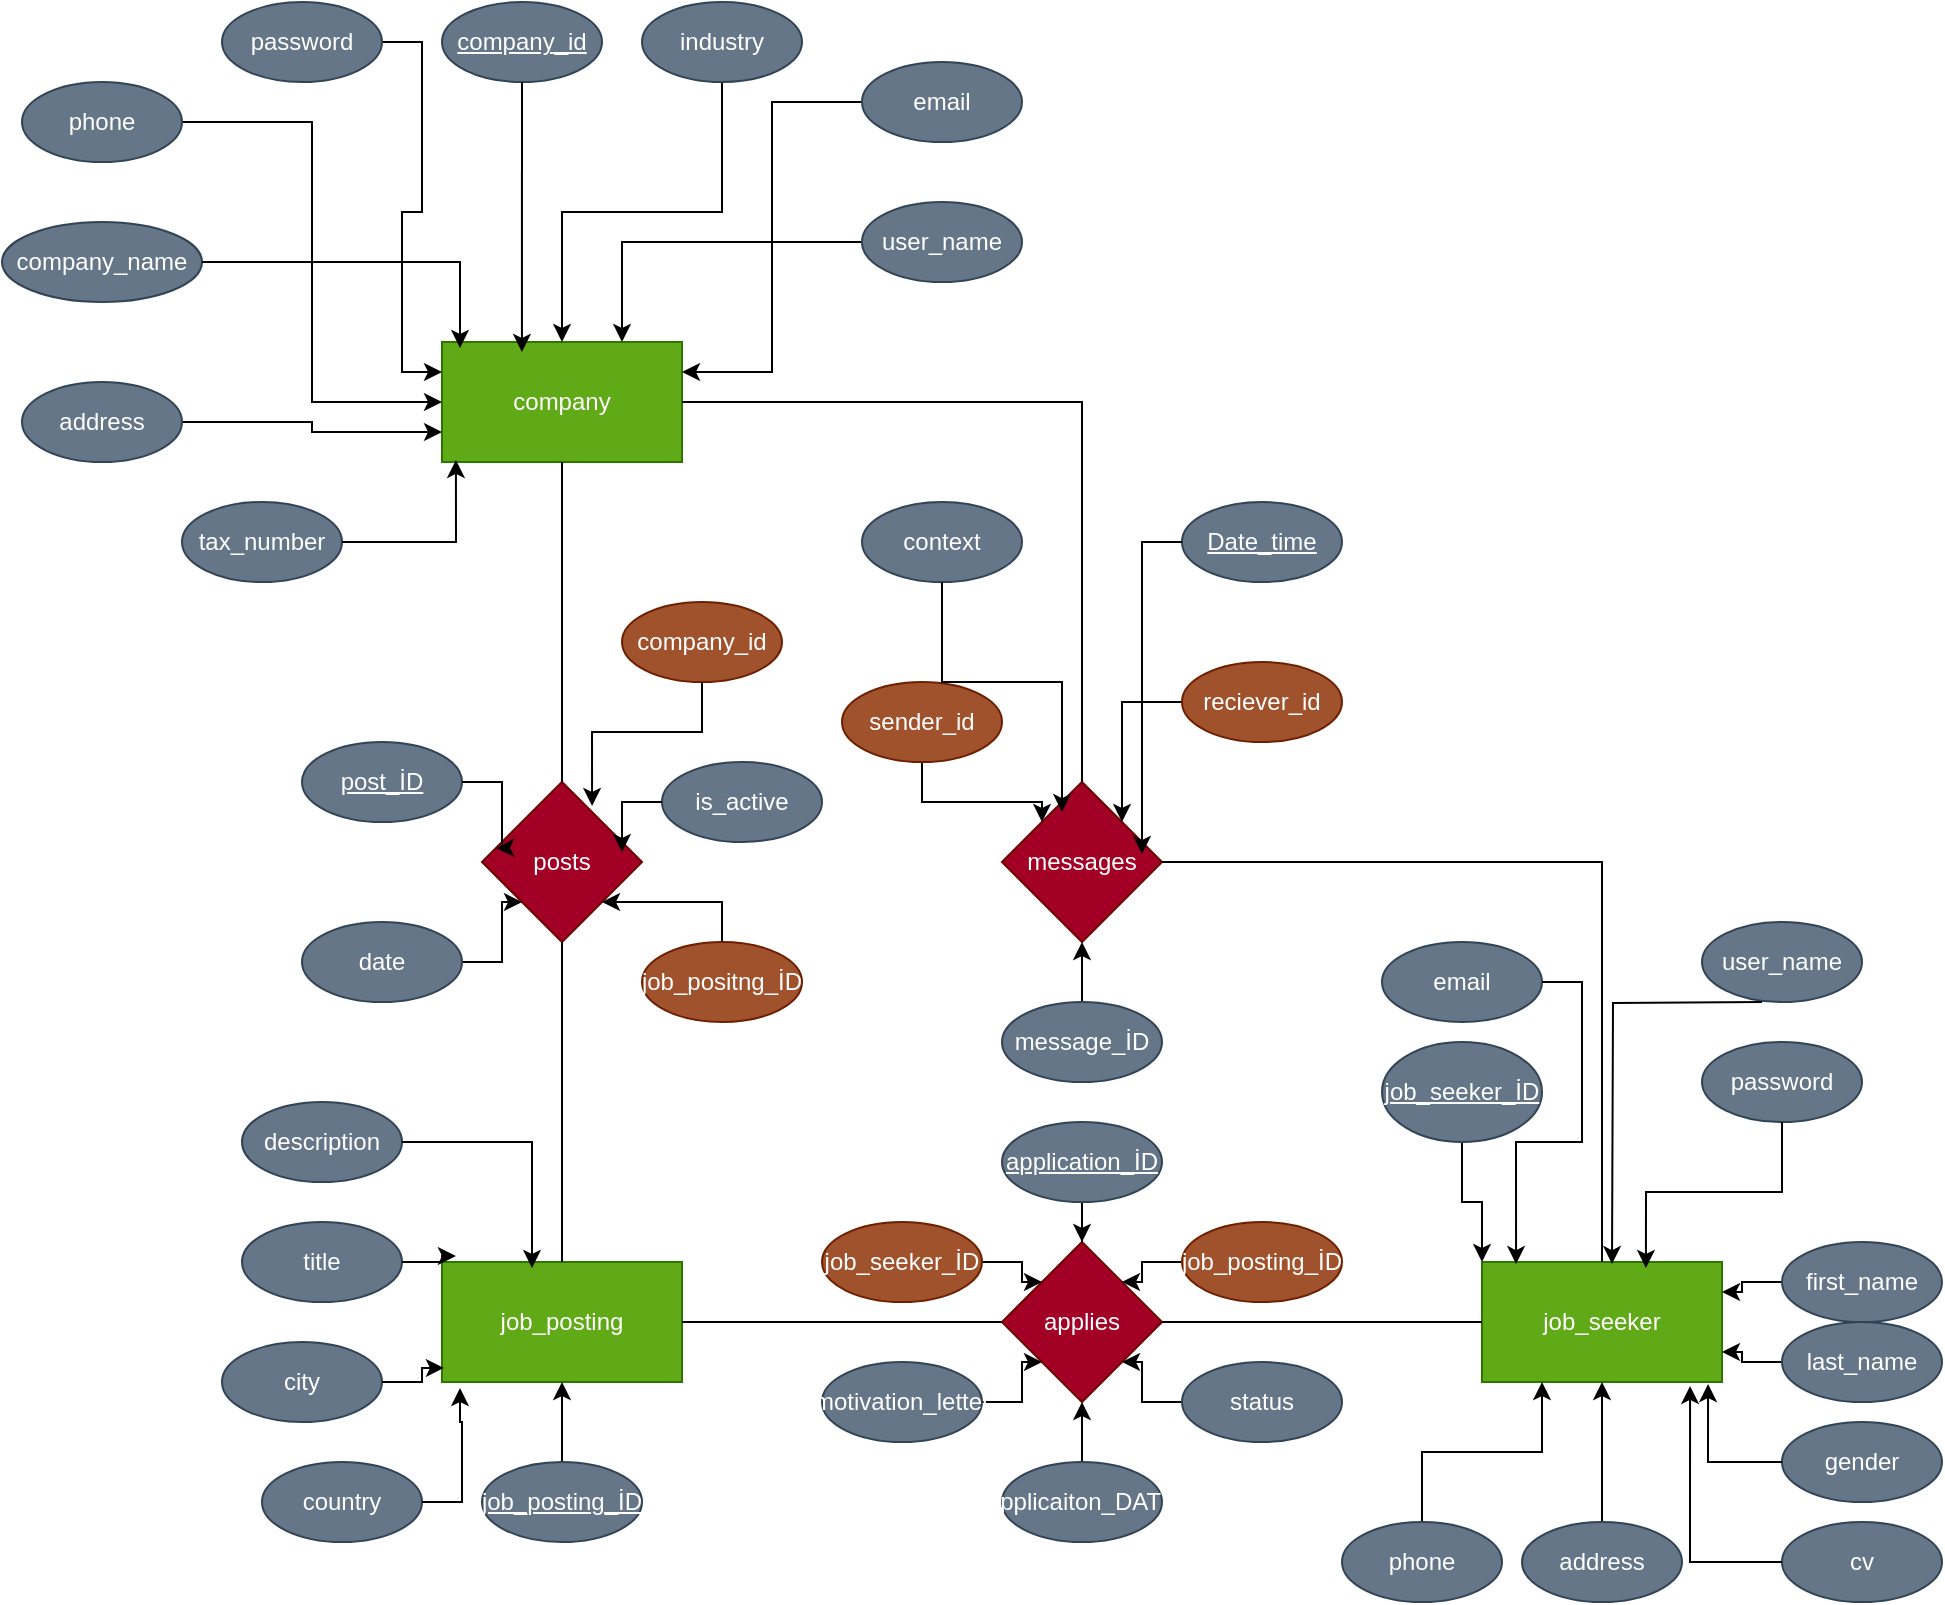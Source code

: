 <mxfile version="26.0.16">
  <diagram name="Sayfa -1" id="4hQiGwstA-hKCKtJ1bKu">
    <mxGraphModel dx="2261" dy="2005" grid="1" gridSize="10" guides="1" tooltips="1" connect="1" arrows="1" fold="1" page="1" pageScale="1" pageWidth="827" pageHeight="1169" math="0" shadow="0">
      <root>
        <mxCell id="0" />
        <mxCell id="1" parent="0" />
        <mxCell id="e5CkcNzQbHRtyyJBKM_Y-2" value="company" style="rounded=0;whiteSpace=wrap;html=1;fillColor=#60a917;fontColor=#ffffff;strokeColor=#2D7600;" parent="1" vertex="1">
          <mxGeometry x="-150" y="-230" width="120" height="60" as="geometry" />
        </mxCell>
        <mxCell id="e5CkcNzQbHRtyyJBKM_Y-17" value="job_posting" style="rounded=0;whiteSpace=wrap;html=1;fillColor=#60a917;fontColor=#ffffff;strokeColor=#2D7600;" parent="1" vertex="1">
          <mxGeometry x="-150" y="230" width="120" height="60" as="geometry" />
        </mxCell>
        <mxCell id="e5CkcNzQbHRtyyJBKM_Y-19" value="posts" style="rhombus;whiteSpace=wrap;html=1;fillColor=#a20025;fontColor=#ffffff;strokeColor=#6F0000;" parent="1" vertex="1">
          <mxGeometry x="-130" y="-10" width="80" height="80" as="geometry" />
        </mxCell>
        <mxCell id="e5CkcNzQbHRtyyJBKM_Y-22" value="job_seeker" style="rounded=0;whiteSpace=wrap;html=1;fillColor=#60a917;fontColor=#ffffff;strokeColor=#2D7600;" parent="1" vertex="1">
          <mxGeometry x="370" y="230" width="120" height="60" as="geometry" />
        </mxCell>
        <mxCell id="e5CkcNzQbHRtyyJBKM_Y-23" value="applies" style="rhombus;whiteSpace=wrap;html=1;fillColor=#a20025;fontColor=#ffffff;strokeColor=#6F0000;" parent="1" vertex="1">
          <mxGeometry x="130" y="220" width="80" height="80" as="geometry" />
        </mxCell>
        <mxCell id="e5CkcNzQbHRtyyJBKM_Y-37" value="" style="endArrow=none;html=1;rounded=0;entryX=0.5;entryY=1;entryDx=0;entryDy=0;exitX=0.5;exitY=0;exitDx=0;exitDy=0;" parent="1" source="e5CkcNzQbHRtyyJBKM_Y-19" target="e5CkcNzQbHRtyyJBKM_Y-2" edge="1">
          <mxGeometry width="50" height="50" relative="1" as="geometry">
            <mxPoint x="-120" y="-130" as="sourcePoint" />
            <mxPoint x="-70" y="-180" as="targetPoint" />
          </mxGeometry>
        </mxCell>
        <mxCell id="e5CkcNzQbHRtyyJBKM_Y-38" value="" style="endArrow=none;html=1;rounded=0;entryX=0.5;entryY=1;entryDx=0;entryDy=0;exitX=0.5;exitY=0;exitDx=0;exitDy=0;" parent="1" source="e5CkcNzQbHRtyyJBKM_Y-17" target="e5CkcNzQbHRtyyJBKM_Y-19" edge="1">
          <mxGeometry width="50" height="50" relative="1" as="geometry">
            <mxPoint x="-115" y="220" as="sourcePoint" />
            <mxPoint x="-65" y="170" as="targetPoint" />
          </mxGeometry>
        </mxCell>
        <mxCell id="e5CkcNzQbHRtyyJBKM_Y-40" value="" style="endArrow=none;html=1;rounded=0;exitX=1;exitY=0.5;exitDx=0;exitDy=0;entryX=0;entryY=0.5;entryDx=0;entryDy=0;" parent="1" source="e5CkcNzQbHRtyyJBKM_Y-17" target="e5CkcNzQbHRtyyJBKM_Y-23" edge="1">
          <mxGeometry width="50" height="50" relative="1" as="geometry">
            <mxPoint x="80" y="410" as="sourcePoint" />
            <mxPoint x="130" y="360" as="targetPoint" />
          </mxGeometry>
        </mxCell>
        <mxCell id="e5CkcNzQbHRtyyJBKM_Y-41" value="" style="endArrow=none;html=1;rounded=0;exitX=1;exitY=0.5;exitDx=0;exitDy=0;entryX=0;entryY=0.5;entryDx=0;entryDy=0;" parent="1" source="e5CkcNzQbHRtyyJBKM_Y-23" target="e5CkcNzQbHRtyyJBKM_Y-22" edge="1">
          <mxGeometry width="50" height="50" relative="1" as="geometry">
            <mxPoint x="383.5" y="415" as="sourcePoint" />
            <mxPoint x="433.5" y="365" as="targetPoint" />
          </mxGeometry>
        </mxCell>
        <mxCell id="e5CkcNzQbHRtyyJBKM_Y-43" value="messages" style="rhombus;whiteSpace=wrap;html=1;fillColor=#a20025;fontColor=#ffffff;strokeColor=#6F0000;" parent="1" vertex="1">
          <mxGeometry x="130" y="-10" width="80" height="80" as="geometry" />
        </mxCell>
        <mxCell id="e5CkcNzQbHRtyyJBKM_Y-46" value="" style="endArrow=none;html=1;rounded=0;entryX=1;entryY=0.5;entryDx=0;entryDy=0;exitX=0.5;exitY=0;exitDx=0;exitDy=0;" parent="1" source="e5CkcNzQbHRtyyJBKM_Y-22" target="e5CkcNzQbHRtyyJBKM_Y-43" edge="1">
          <mxGeometry width="50" height="50" relative="1" as="geometry">
            <mxPoint x="580" y="70" as="sourcePoint" />
            <mxPoint x="630" y="20" as="targetPoint" />
            <Array as="points">
              <mxPoint x="430" y="30" />
            </Array>
          </mxGeometry>
        </mxCell>
        <mxCell id="zJh53q6nYN4ZoicOSqgn-1" value="company_id" style="ellipse;whiteSpace=wrap;html=1;fontStyle=4;fillColor=#647687;fontColor=#ffffff;strokeColor=#314354;" parent="1" vertex="1">
          <mxGeometry x="-150" y="-400" width="80" height="40" as="geometry" />
        </mxCell>
        <mxCell id="zBm_orGE7oxzUlVK6M75-9" style="edgeStyle=orthogonalEdgeStyle;rounded=0;orthogonalLoop=1;jettySize=auto;html=1;entryX=0.75;entryY=0;entryDx=0;entryDy=0;" parent="1" source="zJh53q6nYN4ZoicOSqgn-2" target="e5CkcNzQbHRtyyJBKM_Y-2" edge="1">
          <mxGeometry relative="1" as="geometry" />
        </mxCell>
        <mxCell id="zJh53q6nYN4ZoicOSqgn-2" value="user_name" style="ellipse;whiteSpace=wrap;html=1;fillColor=#647687;fontColor=#ffffff;strokeColor=#314354;" parent="1" vertex="1">
          <mxGeometry x="60" y="-300" width="80" height="40" as="geometry" />
        </mxCell>
        <mxCell id="zJh53q6nYN4ZoicOSqgn-3" value="company_name" style="ellipse;whiteSpace=wrap;html=1;fillColor=#647687;fontColor=#ffffff;strokeColor=#314354;" parent="1" vertex="1">
          <mxGeometry x="-370" y="-290" width="100" height="40" as="geometry" />
        </mxCell>
        <mxCell id="zBm_orGE7oxzUlVK6M75-5" style="edgeStyle=orthogonalEdgeStyle;rounded=0;orthogonalLoop=1;jettySize=auto;html=1;entryX=0;entryY=0.25;entryDx=0;entryDy=0;" parent="1" source="zJh53q6nYN4ZoicOSqgn-4" target="e5CkcNzQbHRtyyJBKM_Y-2" edge="1">
          <mxGeometry relative="1" as="geometry" />
        </mxCell>
        <mxCell id="zJh53q6nYN4ZoicOSqgn-4" value="password" style="ellipse;whiteSpace=wrap;html=1;fillColor=#647687;fontColor=#ffffff;strokeColor=#314354;" parent="1" vertex="1">
          <mxGeometry x="-260" y="-400" width="80" height="40" as="geometry" />
        </mxCell>
        <mxCell id="zBm_orGE7oxzUlVK6M75-7" style="edgeStyle=orthogonalEdgeStyle;rounded=0;orthogonalLoop=1;jettySize=auto;html=1;entryX=0.5;entryY=0;entryDx=0;entryDy=0;" parent="1" source="zJh53q6nYN4ZoicOSqgn-5" target="e5CkcNzQbHRtyyJBKM_Y-2" edge="1">
          <mxGeometry relative="1" as="geometry" />
        </mxCell>
        <mxCell id="zJh53q6nYN4ZoicOSqgn-5" value="industry" style="ellipse;whiteSpace=wrap;html=1;fillColor=#647687;fontColor=#ffffff;strokeColor=#314354;" parent="1" vertex="1">
          <mxGeometry x="-50" y="-400" width="80" height="40" as="geometry" />
        </mxCell>
        <mxCell id="zJh53q6nYN4ZoicOSqgn-6" value="tax_number" style="ellipse;whiteSpace=wrap;html=1;fillColor=#647687;fontColor=#ffffff;strokeColor=#314354;" parent="1" vertex="1">
          <mxGeometry x="-280" y="-150" width="80" height="40" as="geometry" />
        </mxCell>
        <mxCell id="zBm_orGE7oxzUlVK6M75-2" style="edgeStyle=orthogonalEdgeStyle;rounded=0;orthogonalLoop=1;jettySize=auto;html=1;entryX=0;entryY=0.75;entryDx=0;entryDy=0;" parent="1" source="zJh53q6nYN4ZoicOSqgn-7" target="e5CkcNzQbHRtyyJBKM_Y-2" edge="1">
          <mxGeometry relative="1" as="geometry" />
        </mxCell>
        <mxCell id="zJh53q6nYN4ZoicOSqgn-7" value="address" style="ellipse;whiteSpace=wrap;html=1;fillColor=#647687;fontColor=#ffffff;strokeColor=#314354;" parent="1" vertex="1">
          <mxGeometry x="-360" y="-210" width="80" height="40" as="geometry" />
        </mxCell>
        <mxCell id="zBm_orGE7oxzUlVK6M75-8" style="edgeStyle=orthogonalEdgeStyle;rounded=0;orthogonalLoop=1;jettySize=auto;html=1;entryX=1;entryY=0.25;entryDx=0;entryDy=0;" parent="1" source="zJh53q6nYN4ZoicOSqgn-8" target="e5CkcNzQbHRtyyJBKM_Y-2" edge="1">
          <mxGeometry relative="1" as="geometry" />
        </mxCell>
        <mxCell id="zJh53q6nYN4ZoicOSqgn-8" value="email" style="ellipse;whiteSpace=wrap;html=1;fillColor=#647687;fontColor=#ffffff;strokeColor=#314354;" parent="1" vertex="1">
          <mxGeometry x="60" y="-370" width="80" height="40" as="geometry" />
        </mxCell>
        <mxCell id="zBm_orGE7oxzUlVK6M75-4" style="edgeStyle=orthogonalEdgeStyle;rounded=0;orthogonalLoop=1;jettySize=auto;html=1;entryX=0;entryY=0.5;entryDx=0;entryDy=0;" parent="1" source="zJh53q6nYN4ZoicOSqgn-10" target="e5CkcNzQbHRtyyJBKM_Y-2" edge="1">
          <mxGeometry relative="1" as="geometry" />
        </mxCell>
        <mxCell id="zJh53q6nYN4ZoicOSqgn-10" value="phone" style="ellipse;whiteSpace=wrap;html=1;fillColor=#647687;fontColor=#ffffff;strokeColor=#314354;" parent="1" vertex="1">
          <mxGeometry x="-360" y="-360" width="80" height="40" as="geometry" />
        </mxCell>
        <mxCell id="zJh53q6nYN4ZoicOSqgn-15" value="" style="endArrow=none;html=1;rounded=0;entryX=0.5;entryY=1;entryDx=0;entryDy=0;exitX=0.5;exitY=0;exitDx=0;exitDy=0;" parent="1" source="e5CkcNzQbHRtyyJBKM_Y-43" edge="1">
          <mxGeometry width="50" height="50" relative="1" as="geometry">
            <mxPoint x="230" y="-40" as="sourcePoint" />
            <mxPoint x="-30" y="-200" as="targetPoint" />
            <Array as="points">
              <mxPoint x="170" y="-200" />
            </Array>
          </mxGeometry>
        </mxCell>
        <mxCell id="zBm_orGE7oxzUlVK6M75-1" style="edgeStyle=orthogonalEdgeStyle;rounded=0;orthogonalLoop=1;jettySize=auto;html=1;entryX=0.075;entryY=0.05;entryDx=0;entryDy=0;entryPerimeter=0;" parent="1" source="zJh53q6nYN4ZoicOSqgn-3" target="e5CkcNzQbHRtyyJBKM_Y-2" edge="1">
          <mxGeometry relative="1" as="geometry" />
        </mxCell>
        <mxCell id="zBm_orGE7oxzUlVK6M75-3" style="edgeStyle=orthogonalEdgeStyle;rounded=0;orthogonalLoop=1;jettySize=auto;html=1;entryX=0.058;entryY=0.983;entryDx=0;entryDy=0;entryPerimeter=0;" parent="1" source="zJh53q6nYN4ZoicOSqgn-6" target="e5CkcNzQbHRtyyJBKM_Y-2" edge="1">
          <mxGeometry relative="1" as="geometry" />
        </mxCell>
        <mxCell id="zBm_orGE7oxzUlVK6M75-6" style="edgeStyle=orthogonalEdgeStyle;rounded=0;orthogonalLoop=1;jettySize=auto;html=1;entryX=0.333;entryY=0.083;entryDx=0;entryDy=0;entryPerimeter=0;" parent="1" source="zJh53q6nYN4ZoicOSqgn-1" target="e5CkcNzQbHRtyyJBKM_Y-2" edge="1">
          <mxGeometry relative="1" as="geometry" />
        </mxCell>
        <mxCell id="zBm_orGE7oxzUlVK6M75-10" value="Date_time" style="ellipse;whiteSpace=wrap;html=1;fillColor=#647687;fontColor=#ffffff;strokeColor=#314354;fontStyle=4" parent="1" vertex="1">
          <mxGeometry x="220" y="-150" width="80" height="40" as="geometry" />
        </mxCell>
        <mxCell id="zBm_orGE7oxzUlVK6M75-11" value="context" style="ellipse;whiteSpace=wrap;html=1;fillColor=#647687;fontColor=#ffffff;strokeColor=#314354;" parent="1" vertex="1">
          <mxGeometry x="60" y="-150" width="80" height="40" as="geometry" />
        </mxCell>
        <mxCell id="zBm_orGE7oxzUlVK6M75-19" style="edgeStyle=orthogonalEdgeStyle;rounded=0;orthogonalLoop=1;jettySize=auto;html=1;entryX=0.5;entryY=1;entryDx=0;entryDy=0;" parent="1" source="zBm_orGE7oxzUlVK6M75-12" target="e5CkcNzQbHRtyyJBKM_Y-43" edge="1">
          <mxGeometry relative="1" as="geometry" />
        </mxCell>
        <mxCell id="zBm_orGE7oxzUlVK6M75-12" value="message_İD" style="ellipse;whiteSpace=wrap;html=1;fillColor=#647687;fontColor=#ffffff;strokeColor=#314354;" parent="1" vertex="1">
          <mxGeometry x="130" y="100" width="80" height="40" as="geometry" />
        </mxCell>
        <mxCell id="zBm_orGE7oxzUlVK6M75-16" style="edgeStyle=orthogonalEdgeStyle;rounded=0;orthogonalLoop=1;jettySize=auto;html=1;entryX=0;entryY=0;entryDx=0;entryDy=0;" parent="1" source="zBm_orGE7oxzUlVK6M75-13" target="e5CkcNzQbHRtyyJBKM_Y-43" edge="1">
          <mxGeometry relative="1" as="geometry" />
        </mxCell>
        <mxCell id="zBm_orGE7oxzUlVK6M75-13" value="sender_id" style="ellipse;whiteSpace=wrap;html=1;fillColor=#a0522d;strokeColor=#6D1F00;fontStyle=0;fontColor=#ffffff;" parent="1" vertex="1">
          <mxGeometry x="50" y="-60" width="80" height="40" as="geometry" />
        </mxCell>
        <mxCell id="zBm_orGE7oxzUlVK6M75-15" style="edgeStyle=orthogonalEdgeStyle;rounded=0;orthogonalLoop=1;jettySize=auto;html=1;entryX=1;entryY=0;entryDx=0;entryDy=0;" parent="1" source="zBm_orGE7oxzUlVK6M75-14" target="e5CkcNzQbHRtyyJBKM_Y-43" edge="1">
          <mxGeometry relative="1" as="geometry" />
        </mxCell>
        <mxCell id="zBm_orGE7oxzUlVK6M75-14" value="reciever_id" style="ellipse;whiteSpace=wrap;html=1;fillColor=#a0522d;fontColor=#ffffff;strokeColor=#6D1F00;" parent="1" vertex="1">
          <mxGeometry x="220" y="-70" width="80" height="40" as="geometry" />
        </mxCell>
        <mxCell id="zBm_orGE7oxzUlVK6M75-17" style="edgeStyle=orthogonalEdgeStyle;rounded=0;orthogonalLoop=1;jettySize=auto;html=1;entryX=0.875;entryY=0.45;entryDx=0;entryDy=0;entryPerimeter=0;" parent="1" source="zBm_orGE7oxzUlVK6M75-10" target="e5CkcNzQbHRtyyJBKM_Y-43" edge="1">
          <mxGeometry relative="1" as="geometry" />
        </mxCell>
        <mxCell id="zBm_orGE7oxzUlVK6M75-18" style="edgeStyle=orthogonalEdgeStyle;rounded=0;orthogonalLoop=1;jettySize=auto;html=1;entryX=0.375;entryY=0.188;entryDx=0;entryDy=0;entryPerimeter=0;" parent="1" source="zBm_orGE7oxzUlVK6M75-11" target="e5CkcNzQbHRtyyJBKM_Y-43" edge="1">
          <mxGeometry relative="1" as="geometry" />
        </mxCell>
        <mxCell id="zBm_orGE7oxzUlVK6M75-77" style="edgeStyle=orthogonalEdgeStyle;rounded=0;orthogonalLoop=1;jettySize=auto;html=1;entryX=0.5;entryY=1;entryDx=0;entryDy=0;" parent="1" source="zBm_orGE7oxzUlVK6M75-20" target="e5CkcNzQbHRtyyJBKM_Y-22" edge="1">
          <mxGeometry relative="1" as="geometry" />
        </mxCell>
        <mxCell id="zBm_orGE7oxzUlVK6M75-20" value="address" style="ellipse;whiteSpace=wrap;html=1;fillColor=#647687;fontColor=#ffffff;strokeColor=#314354;" parent="1" vertex="1">
          <mxGeometry x="390" y="360" width="80" height="40" as="geometry" />
        </mxCell>
        <mxCell id="zBm_orGE7oxzUlVK6M75-21" value="gender" style="ellipse;whiteSpace=wrap;html=1;fillColor=#647687;fontColor=#ffffff;strokeColor=#314354;" parent="1" vertex="1">
          <mxGeometry x="520" y="310" width="80" height="40" as="geometry" />
        </mxCell>
        <mxCell id="zBm_orGE7oxzUlVK6M75-37" style="edgeStyle=orthogonalEdgeStyle;rounded=0;orthogonalLoop=1;jettySize=auto;html=1;entryX=1;entryY=0.75;entryDx=0;entryDy=0;" parent="1" source="zBm_orGE7oxzUlVK6M75-22" target="e5CkcNzQbHRtyyJBKM_Y-22" edge="1">
          <mxGeometry relative="1" as="geometry" />
        </mxCell>
        <mxCell id="zBm_orGE7oxzUlVK6M75-22" value="last_name" style="ellipse;whiteSpace=wrap;html=1;fillColor=#647687;fontColor=#ffffff;strokeColor=#314354;" parent="1" vertex="1">
          <mxGeometry x="520" y="260" width="80" height="40" as="geometry" />
        </mxCell>
        <mxCell id="zBm_orGE7oxzUlVK6M75-36" style="edgeStyle=orthogonalEdgeStyle;rounded=0;orthogonalLoop=1;jettySize=auto;html=1;entryX=1;entryY=0.25;entryDx=0;entryDy=0;" parent="1" source="zBm_orGE7oxzUlVK6M75-23" target="e5CkcNzQbHRtyyJBKM_Y-22" edge="1">
          <mxGeometry relative="1" as="geometry" />
        </mxCell>
        <mxCell id="zBm_orGE7oxzUlVK6M75-23" value="first_name" style="ellipse;whiteSpace=wrap;html=1;fillColor=#647687;fontColor=#ffffff;strokeColor=#314354;" parent="1" vertex="1">
          <mxGeometry x="520" y="220" width="80" height="40" as="geometry" />
        </mxCell>
        <mxCell id="zBm_orGE7oxzUlVK6M75-24" value="password" style="ellipse;whiteSpace=wrap;html=1;fillColor=#647687;fontColor=#ffffff;strokeColor=#314354;" parent="1" vertex="1">
          <mxGeometry x="480" y="120" width="80" height="40" as="geometry" />
        </mxCell>
        <mxCell id="zBm_orGE7oxzUlVK6M75-25" value="user_name" style="ellipse;whiteSpace=wrap;html=1;fillColor=#647687;fontColor=#ffffff;strokeColor=#314354;" parent="1" vertex="1">
          <mxGeometry x="480" y="60" width="80" height="40" as="geometry" />
        </mxCell>
        <mxCell id="zBm_orGE7oxzUlVK6M75-35" style="edgeStyle=orthogonalEdgeStyle;rounded=0;orthogonalLoop=1;jettySize=auto;html=1;entryX=0;entryY=0;entryDx=0;entryDy=0;" parent="1" source="zBm_orGE7oxzUlVK6M75-26" target="e5CkcNzQbHRtyyJBKM_Y-22" edge="1">
          <mxGeometry relative="1" as="geometry" />
        </mxCell>
        <mxCell id="zBm_orGE7oxzUlVK6M75-26" value="job_seeker_İD" style="ellipse;whiteSpace=wrap;html=1;fontStyle=4;fillColor=#647687;fontColor=#ffffff;strokeColor=#314354;" parent="1" vertex="1">
          <mxGeometry x="320" y="120" width="80" height="50" as="geometry" />
        </mxCell>
        <mxCell id="zBm_orGE7oxzUlVK6M75-40" style="edgeStyle=orthogonalEdgeStyle;rounded=0;orthogonalLoop=1;jettySize=auto;html=1;entryX=0.25;entryY=1;entryDx=0;entryDy=0;" parent="1" source="zBm_orGE7oxzUlVK6M75-27" target="e5CkcNzQbHRtyyJBKM_Y-22" edge="1">
          <mxGeometry relative="1" as="geometry" />
        </mxCell>
        <mxCell id="zBm_orGE7oxzUlVK6M75-27" value="phone" style="ellipse;whiteSpace=wrap;html=1;fillColor=#647687;fontColor=#ffffff;strokeColor=#314354;" parent="1" vertex="1">
          <mxGeometry x="300" y="360" width="80" height="40" as="geometry" />
        </mxCell>
        <mxCell id="zBm_orGE7oxzUlVK6M75-28" value="email" style="ellipse;whiteSpace=wrap;html=1;fillColor=#647687;fontColor=#ffffff;strokeColor=#314354;" parent="1" vertex="1">
          <mxGeometry x="320" y="70" width="80" height="40" as="geometry" />
        </mxCell>
        <mxCell id="zBm_orGE7oxzUlVK6M75-29" value="cv" style="ellipse;whiteSpace=wrap;html=1;fillColor=#647687;fontColor=#ffffff;strokeColor=#314354;" parent="1" vertex="1">
          <mxGeometry x="520" y="360" width="80" height="40" as="geometry" />
        </mxCell>
        <mxCell id="zBm_orGE7oxzUlVK6M75-32" style="edgeStyle=orthogonalEdgeStyle;rounded=0;orthogonalLoop=1;jettySize=auto;html=1;entryX=0.142;entryY=0.017;entryDx=0;entryDy=0;entryPerimeter=0;exitX=1;exitY=0.5;exitDx=0;exitDy=0;" parent="1" source="zBm_orGE7oxzUlVK6M75-28" target="e5CkcNzQbHRtyyJBKM_Y-22" edge="1">
          <mxGeometry relative="1" as="geometry">
            <mxPoint x="410" y="160" as="sourcePoint" />
          </mxGeometry>
        </mxCell>
        <mxCell id="zBm_orGE7oxzUlVK6M75-33" style="edgeStyle=orthogonalEdgeStyle;rounded=0;orthogonalLoop=1;jettySize=auto;html=1;entryX=0.625;entryY=0.017;entryDx=0;entryDy=0;entryPerimeter=0;" parent="1" edge="1">
          <mxGeometry relative="1" as="geometry">
            <mxPoint x="510" y="100" as="sourcePoint" />
            <mxPoint x="435" y="231.02" as="targetPoint" />
          </mxGeometry>
        </mxCell>
        <mxCell id="zBm_orGE7oxzUlVK6M75-34" style="edgeStyle=orthogonalEdgeStyle;rounded=0;orthogonalLoop=1;jettySize=auto;html=1;entryX=0.683;entryY=0.05;entryDx=0;entryDy=0;entryPerimeter=0;" parent="1" source="zBm_orGE7oxzUlVK6M75-24" target="e5CkcNzQbHRtyyJBKM_Y-22" edge="1">
          <mxGeometry relative="1" as="geometry" />
        </mxCell>
        <mxCell id="zBm_orGE7oxzUlVK6M75-38" style="edgeStyle=orthogonalEdgeStyle;rounded=0;orthogonalLoop=1;jettySize=auto;html=1;entryX=0.942;entryY=1.017;entryDx=0;entryDy=0;entryPerimeter=0;" parent="1" source="zBm_orGE7oxzUlVK6M75-21" target="e5CkcNzQbHRtyyJBKM_Y-22" edge="1">
          <mxGeometry relative="1" as="geometry" />
        </mxCell>
        <mxCell id="zBm_orGE7oxzUlVK6M75-42" style="edgeStyle=orthogonalEdgeStyle;rounded=0;orthogonalLoop=1;jettySize=auto;html=1;entryX=0.867;entryY=1.033;entryDx=0;entryDy=0;entryPerimeter=0;" parent="1" source="zBm_orGE7oxzUlVK6M75-29" target="e5CkcNzQbHRtyyJBKM_Y-22" edge="1">
          <mxGeometry relative="1" as="geometry" />
        </mxCell>
        <mxCell id="zBm_orGE7oxzUlVK6M75-43" value="title" style="ellipse;whiteSpace=wrap;html=1;fillColor=#647687;fontColor=#ffffff;strokeColor=#314354;" parent="1" vertex="1">
          <mxGeometry x="-250" y="210" width="80" height="40" as="geometry" />
        </mxCell>
        <mxCell id="zBm_orGE7oxzUlVK6M75-44" value="description" style="ellipse;whiteSpace=wrap;html=1;fillColor=#647687;fontColor=#ffffff;strokeColor=#314354;" parent="1" vertex="1">
          <mxGeometry x="-250" y="150" width="80" height="40" as="geometry" />
        </mxCell>
        <mxCell id="zBm_orGE7oxzUlVK6M75-45" value="country" style="ellipse;whiteSpace=wrap;html=1;fillColor=#647687;fontColor=#ffffff;strokeColor=#314354;" parent="1" vertex="1">
          <mxGeometry x="-240" y="330" width="80" height="40" as="geometry" />
        </mxCell>
        <mxCell id="zBm_orGE7oxzUlVK6M75-46" value="city" style="ellipse;whiteSpace=wrap;html=1;fillColor=#647687;fontColor=#ffffff;strokeColor=#314354;" parent="1" vertex="1">
          <mxGeometry x="-260" y="270" width="80" height="40" as="geometry" />
        </mxCell>
        <mxCell id="zBm_orGE7oxzUlVK6M75-52" style="edgeStyle=orthogonalEdgeStyle;rounded=0;orthogonalLoop=1;jettySize=auto;html=1;entryX=0.5;entryY=1;entryDx=0;entryDy=0;" parent="1" source="zBm_orGE7oxzUlVK6M75-47" target="e5CkcNzQbHRtyyJBKM_Y-17" edge="1">
          <mxGeometry relative="1" as="geometry" />
        </mxCell>
        <mxCell id="zBm_orGE7oxzUlVK6M75-47" value="job_posting_İD" style="ellipse;whiteSpace=wrap;html=1;fillColor=#647687;fontColor=#ffffff;strokeColor=#314354;fontStyle=4" parent="1" vertex="1">
          <mxGeometry x="-130" y="330" width="80" height="40" as="geometry" />
        </mxCell>
        <mxCell id="zBm_orGE7oxzUlVK6M75-48" style="edgeStyle=orthogonalEdgeStyle;rounded=0;orthogonalLoop=1;jettySize=auto;html=1;entryX=0.375;entryY=0.05;entryDx=0;entryDy=0;entryPerimeter=0;" parent="1" source="zBm_orGE7oxzUlVK6M75-44" target="e5CkcNzQbHRtyyJBKM_Y-17" edge="1">
          <mxGeometry relative="1" as="geometry" />
        </mxCell>
        <mxCell id="zBm_orGE7oxzUlVK6M75-49" style="edgeStyle=orthogonalEdgeStyle;rounded=0;orthogonalLoop=1;jettySize=auto;html=1;entryX=0.058;entryY=-0.05;entryDx=0;entryDy=0;entryPerimeter=0;" parent="1" source="zBm_orGE7oxzUlVK6M75-43" target="e5CkcNzQbHRtyyJBKM_Y-17" edge="1">
          <mxGeometry relative="1" as="geometry" />
        </mxCell>
        <mxCell id="zBm_orGE7oxzUlVK6M75-50" style="edgeStyle=orthogonalEdgeStyle;rounded=0;orthogonalLoop=1;jettySize=auto;html=1;entryX=0.008;entryY=0.883;entryDx=0;entryDy=0;entryPerimeter=0;" parent="1" source="zBm_orGE7oxzUlVK6M75-46" target="e5CkcNzQbHRtyyJBKM_Y-17" edge="1">
          <mxGeometry relative="1" as="geometry" />
        </mxCell>
        <mxCell id="zBm_orGE7oxzUlVK6M75-51" style="edgeStyle=orthogonalEdgeStyle;rounded=0;orthogonalLoop=1;jettySize=auto;html=1;entryX=0.075;entryY=1.05;entryDx=0;entryDy=0;entryPerimeter=0;" parent="1" source="zBm_orGE7oxzUlVK6M75-45" target="e5CkcNzQbHRtyyJBKM_Y-17" edge="1">
          <mxGeometry relative="1" as="geometry" />
        </mxCell>
        <mxCell id="zBm_orGE7oxzUlVK6M75-53" value="is_active" style="ellipse;whiteSpace=wrap;html=1;fillColor=#647687;fontColor=#ffffff;strokeColor=#314354;" parent="1" vertex="1">
          <mxGeometry x="-40" y="-20" width="80" height="40" as="geometry" />
        </mxCell>
        <mxCell id="zBm_orGE7oxzUlVK6M75-60" style="edgeStyle=orthogonalEdgeStyle;rounded=0;orthogonalLoop=1;jettySize=auto;html=1;entryX=1;entryY=1;entryDx=0;entryDy=0;" parent="1" source="zBm_orGE7oxzUlVK6M75-54" target="e5CkcNzQbHRtyyJBKM_Y-19" edge="1">
          <mxGeometry relative="1" as="geometry" />
        </mxCell>
        <mxCell id="zBm_orGE7oxzUlVK6M75-54" value="job_positng_İD" style="ellipse;whiteSpace=wrap;html=1;fillColor=#a0522d;fontColor=#ffffff;strokeColor=#6D1F00;" parent="1" vertex="1">
          <mxGeometry x="-50" y="70" width="80" height="40" as="geometry" />
        </mxCell>
        <mxCell id="zBm_orGE7oxzUlVK6M75-55" value="company_id" style="ellipse;whiteSpace=wrap;html=1;fillColor=#a0522d;fontColor=#ffffff;strokeColor=#6D1F00;" parent="1" vertex="1">
          <mxGeometry x="-60" y="-100" width="80" height="40" as="geometry" />
        </mxCell>
        <mxCell id="zBm_orGE7oxzUlVK6M75-61" style="edgeStyle=orthogonalEdgeStyle;rounded=0;orthogonalLoop=1;jettySize=auto;html=1;entryX=0;entryY=1;entryDx=0;entryDy=0;" parent="1" source="zBm_orGE7oxzUlVK6M75-56" target="e5CkcNzQbHRtyyJBKM_Y-19" edge="1">
          <mxGeometry relative="1" as="geometry" />
        </mxCell>
        <mxCell id="zBm_orGE7oxzUlVK6M75-56" value="date" style="ellipse;whiteSpace=wrap;html=1;fillColor=#647687;fontColor=#ffffff;strokeColor=#314354;" parent="1" vertex="1">
          <mxGeometry x="-220" y="60" width="80" height="40" as="geometry" />
        </mxCell>
        <mxCell id="zBm_orGE7oxzUlVK6M75-57" value="post_İD" style="ellipse;whiteSpace=wrap;html=1;fillColor=#647687;fontColor=#ffffff;strokeColor=#314354;fontStyle=4" parent="1" vertex="1">
          <mxGeometry x="-220" y="-30" width="80" height="40" as="geometry" />
        </mxCell>
        <mxCell id="zBm_orGE7oxzUlVK6M75-58" style="edgeStyle=orthogonalEdgeStyle;rounded=0;orthogonalLoop=1;jettySize=auto;html=1;entryX=0.688;entryY=0.15;entryDx=0;entryDy=0;entryPerimeter=0;" parent="1" source="zBm_orGE7oxzUlVK6M75-55" target="e5CkcNzQbHRtyyJBKM_Y-19" edge="1">
          <mxGeometry relative="1" as="geometry" />
        </mxCell>
        <mxCell id="zBm_orGE7oxzUlVK6M75-59" style="edgeStyle=orthogonalEdgeStyle;rounded=0;orthogonalLoop=1;jettySize=auto;html=1;entryX=0.875;entryY=0.438;entryDx=0;entryDy=0;entryPerimeter=0;" parent="1" source="zBm_orGE7oxzUlVK6M75-53" target="e5CkcNzQbHRtyyJBKM_Y-19" edge="1">
          <mxGeometry relative="1" as="geometry" />
        </mxCell>
        <mxCell id="zBm_orGE7oxzUlVK6M75-62" style="edgeStyle=orthogonalEdgeStyle;rounded=0;orthogonalLoop=1;jettySize=auto;html=1;entryX=0.088;entryY=0.413;entryDx=0;entryDy=0;entryPerimeter=0;" parent="1" source="zBm_orGE7oxzUlVK6M75-57" target="e5CkcNzQbHRtyyJBKM_Y-19" edge="1">
          <mxGeometry relative="1" as="geometry" />
        </mxCell>
        <mxCell id="zBm_orGE7oxzUlVK6M75-73" style="edgeStyle=orthogonalEdgeStyle;rounded=0;orthogonalLoop=1;jettySize=auto;html=1;entryX=0;entryY=0;entryDx=0;entryDy=0;" parent="1" source="zBm_orGE7oxzUlVK6M75-63" target="e5CkcNzQbHRtyyJBKM_Y-23" edge="1">
          <mxGeometry relative="1" as="geometry" />
        </mxCell>
        <mxCell id="zBm_orGE7oxzUlVK6M75-63" value="job_seeker_İD" style="ellipse;whiteSpace=wrap;html=1;fillColor=#a0522d;fontColor=#ffffff;strokeColor=#6D1F00;" parent="1" vertex="1">
          <mxGeometry x="40" y="210" width="80" height="40" as="geometry" />
        </mxCell>
        <mxCell id="zBm_orGE7oxzUlVK6M75-70" style="edgeStyle=orthogonalEdgeStyle;rounded=0;orthogonalLoop=1;jettySize=auto;html=1;entryX=0.5;entryY=0;entryDx=0;entryDy=0;" parent="1" source="zBm_orGE7oxzUlVK6M75-64" target="e5CkcNzQbHRtyyJBKM_Y-23" edge="1">
          <mxGeometry relative="1" as="geometry" />
        </mxCell>
        <mxCell id="zBm_orGE7oxzUlVK6M75-64" value="application_İD" style="ellipse;whiteSpace=wrap;html=1;fillColor=#647687;fontColor=#ffffff;strokeColor=#314354;fontStyle=4" parent="1" vertex="1">
          <mxGeometry x="130" y="160" width="80" height="40" as="geometry" />
        </mxCell>
        <mxCell id="zBm_orGE7oxzUlVK6M75-72" style="edgeStyle=orthogonalEdgeStyle;rounded=0;orthogonalLoop=1;jettySize=auto;html=1;entryX=1;entryY=0;entryDx=0;entryDy=0;" parent="1" source="zBm_orGE7oxzUlVK6M75-66" target="e5CkcNzQbHRtyyJBKM_Y-23" edge="1">
          <mxGeometry relative="1" as="geometry" />
        </mxCell>
        <mxCell id="zBm_orGE7oxzUlVK6M75-66" value="job_posting_İD" style="ellipse;whiteSpace=wrap;html=1;fillColor=#a0522d;fontColor=#ffffff;strokeColor=#6D1F00;" parent="1" vertex="1">
          <mxGeometry x="220" y="210" width="80" height="40" as="geometry" />
        </mxCell>
        <mxCell id="zBm_orGE7oxzUlVK6M75-76" style="edgeStyle=orthogonalEdgeStyle;rounded=0;orthogonalLoop=1;jettySize=auto;html=1;entryX=0.5;entryY=1;entryDx=0;entryDy=0;" parent="1" source="zBm_orGE7oxzUlVK6M75-67" target="e5CkcNzQbHRtyyJBKM_Y-23" edge="1">
          <mxGeometry relative="1" as="geometry" />
        </mxCell>
        <mxCell id="zBm_orGE7oxzUlVK6M75-67" value="applicaiton_DATE" style="ellipse;whiteSpace=wrap;html=1;fillColor=#647687;fontColor=#ffffff;strokeColor=#314354;" parent="1" vertex="1">
          <mxGeometry x="130" y="330" width="80" height="40" as="geometry" />
        </mxCell>
        <mxCell id="zBm_orGE7oxzUlVK6M75-74" style="edgeStyle=orthogonalEdgeStyle;rounded=0;orthogonalLoop=1;jettySize=auto;html=1;entryX=1;entryY=1;entryDx=0;entryDy=0;" parent="1" source="zBm_orGE7oxzUlVK6M75-68" target="e5CkcNzQbHRtyyJBKM_Y-23" edge="1">
          <mxGeometry relative="1" as="geometry" />
        </mxCell>
        <mxCell id="zBm_orGE7oxzUlVK6M75-68" value="status" style="ellipse;whiteSpace=wrap;html=1;fillColor=#647687;fontColor=#ffffff;strokeColor=#314354;" parent="1" vertex="1">
          <mxGeometry x="220" y="280" width="80" height="40" as="geometry" />
        </mxCell>
        <mxCell id="zBm_orGE7oxzUlVK6M75-75" style="edgeStyle=orthogonalEdgeStyle;rounded=0;orthogonalLoop=1;jettySize=auto;html=1;entryX=0;entryY=1;entryDx=0;entryDy=0;" parent="1" source="zBm_orGE7oxzUlVK6M75-69" target="e5CkcNzQbHRtyyJBKM_Y-23" edge="1">
          <mxGeometry relative="1" as="geometry" />
        </mxCell>
        <mxCell id="zBm_orGE7oxzUlVK6M75-69" value="motivation_letter" style="ellipse;whiteSpace=wrap;html=1;fillColor=#647687;fontColor=#ffffff;strokeColor=#314354;" parent="1" vertex="1">
          <mxGeometry x="40" y="280" width="80" height="40" as="geometry" />
        </mxCell>
      </root>
    </mxGraphModel>
  </diagram>
</mxfile>
